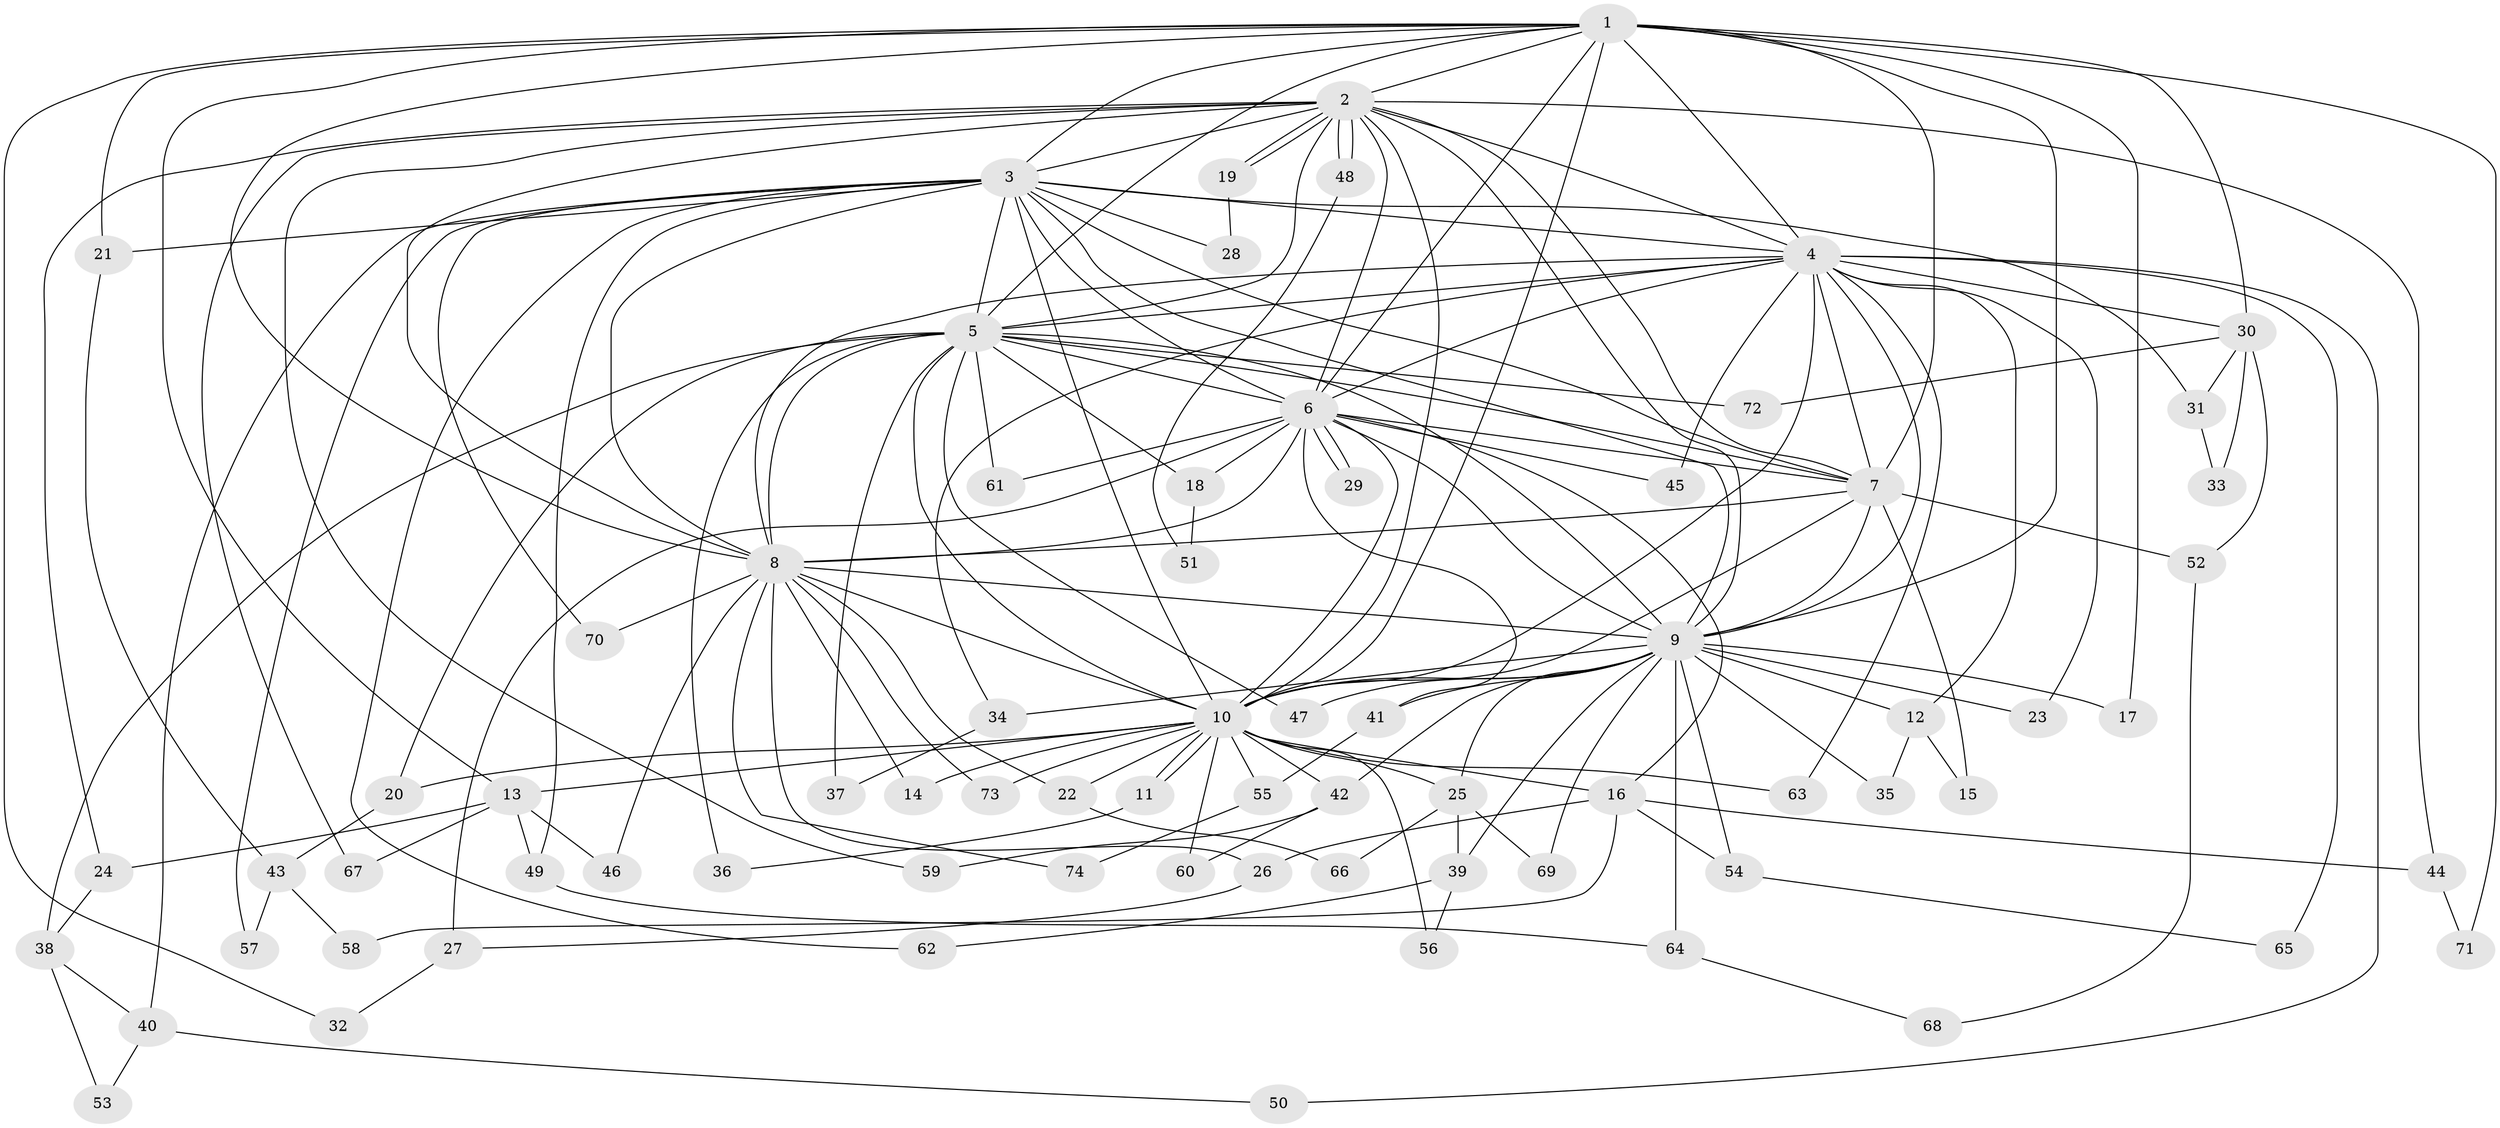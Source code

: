 // coarse degree distribution, {19: 0.01818181818181818, 15: 0.03636363636363636, 17: 0.01818181818181818, 12: 0.01818181818181818, 14: 0.01818181818181818, 20: 0.03636363636363636, 3: 0.2545454545454545, 4: 0.09090909090909091, 6: 0.01818181818181818, 2: 0.41818181818181815, 7: 0.01818181818181818, 5: 0.05454545454545454}
// Generated by graph-tools (version 1.1) at 2025/51/02/27/25 19:51:42]
// undirected, 74 vertices, 173 edges
graph export_dot {
graph [start="1"]
  node [color=gray90,style=filled];
  1;
  2;
  3;
  4;
  5;
  6;
  7;
  8;
  9;
  10;
  11;
  12;
  13;
  14;
  15;
  16;
  17;
  18;
  19;
  20;
  21;
  22;
  23;
  24;
  25;
  26;
  27;
  28;
  29;
  30;
  31;
  32;
  33;
  34;
  35;
  36;
  37;
  38;
  39;
  40;
  41;
  42;
  43;
  44;
  45;
  46;
  47;
  48;
  49;
  50;
  51;
  52;
  53;
  54;
  55;
  56;
  57;
  58;
  59;
  60;
  61;
  62;
  63;
  64;
  65;
  66;
  67;
  68;
  69;
  70;
  71;
  72;
  73;
  74;
  1 -- 2;
  1 -- 3;
  1 -- 4;
  1 -- 5;
  1 -- 6;
  1 -- 7;
  1 -- 8;
  1 -- 9;
  1 -- 10;
  1 -- 13;
  1 -- 17;
  1 -- 21;
  1 -- 30;
  1 -- 32;
  1 -- 71;
  2 -- 3;
  2 -- 4;
  2 -- 5;
  2 -- 6;
  2 -- 7;
  2 -- 8;
  2 -- 9;
  2 -- 10;
  2 -- 19;
  2 -- 19;
  2 -- 24;
  2 -- 44;
  2 -- 48;
  2 -- 48;
  2 -- 59;
  2 -- 67;
  3 -- 4;
  3 -- 5;
  3 -- 6;
  3 -- 7;
  3 -- 8;
  3 -- 9;
  3 -- 10;
  3 -- 21;
  3 -- 28;
  3 -- 31;
  3 -- 40;
  3 -- 49;
  3 -- 57;
  3 -- 62;
  3 -- 70;
  4 -- 5;
  4 -- 6;
  4 -- 7;
  4 -- 8;
  4 -- 9;
  4 -- 10;
  4 -- 12;
  4 -- 23;
  4 -- 30;
  4 -- 34;
  4 -- 45;
  4 -- 50;
  4 -- 63;
  4 -- 65;
  5 -- 6;
  5 -- 7;
  5 -- 8;
  5 -- 9;
  5 -- 10;
  5 -- 18;
  5 -- 20;
  5 -- 36;
  5 -- 37;
  5 -- 38;
  5 -- 47;
  5 -- 61;
  5 -- 72;
  6 -- 7;
  6 -- 8;
  6 -- 9;
  6 -- 10;
  6 -- 16;
  6 -- 18;
  6 -- 27;
  6 -- 29;
  6 -- 29;
  6 -- 41;
  6 -- 45;
  6 -- 61;
  7 -- 8;
  7 -- 9;
  7 -- 10;
  7 -- 15;
  7 -- 52;
  8 -- 9;
  8 -- 10;
  8 -- 14;
  8 -- 22;
  8 -- 26;
  8 -- 46;
  8 -- 70;
  8 -- 73;
  8 -- 74;
  9 -- 10;
  9 -- 12;
  9 -- 17;
  9 -- 23;
  9 -- 25;
  9 -- 34;
  9 -- 35;
  9 -- 39;
  9 -- 41;
  9 -- 42;
  9 -- 47;
  9 -- 54;
  9 -- 64;
  9 -- 69;
  10 -- 11;
  10 -- 11;
  10 -- 13;
  10 -- 14;
  10 -- 16;
  10 -- 20;
  10 -- 22;
  10 -- 25;
  10 -- 42;
  10 -- 55;
  10 -- 56;
  10 -- 60;
  10 -- 63;
  10 -- 73;
  11 -- 36;
  12 -- 15;
  12 -- 35;
  13 -- 24;
  13 -- 46;
  13 -- 49;
  13 -- 67;
  16 -- 26;
  16 -- 44;
  16 -- 54;
  16 -- 58;
  18 -- 51;
  19 -- 28;
  20 -- 43;
  21 -- 43;
  22 -- 66;
  24 -- 38;
  25 -- 39;
  25 -- 66;
  25 -- 69;
  26 -- 27;
  27 -- 32;
  30 -- 31;
  30 -- 33;
  30 -- 52;
  30 -- 72;
  31 -- 33;
  34 -- 37;
  38 -- 40;
  38 -- 53;
  39 -- 56;
  39 -- 62;
  40 -- 50;
  40 -- 53;
  41 -- 55;
  42 -- 59;
  42 -- 60;
  43 -- 57;
  43 -- 58;
  44 -- 71;
  48 -- 51;
  49 -- 64;
  52 -- 68;
  54 -- 65;
  55 -- 74;
  64 -- 68;
}
